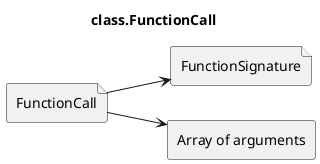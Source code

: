 @startuml
left to right direction
title class.FunctionCall

file FunctionCall
file FunctionSignature
rectangle "Array of arguments" as args

FunctionCall-->FunctionSignature
FunctionCall-->args
@enduml
